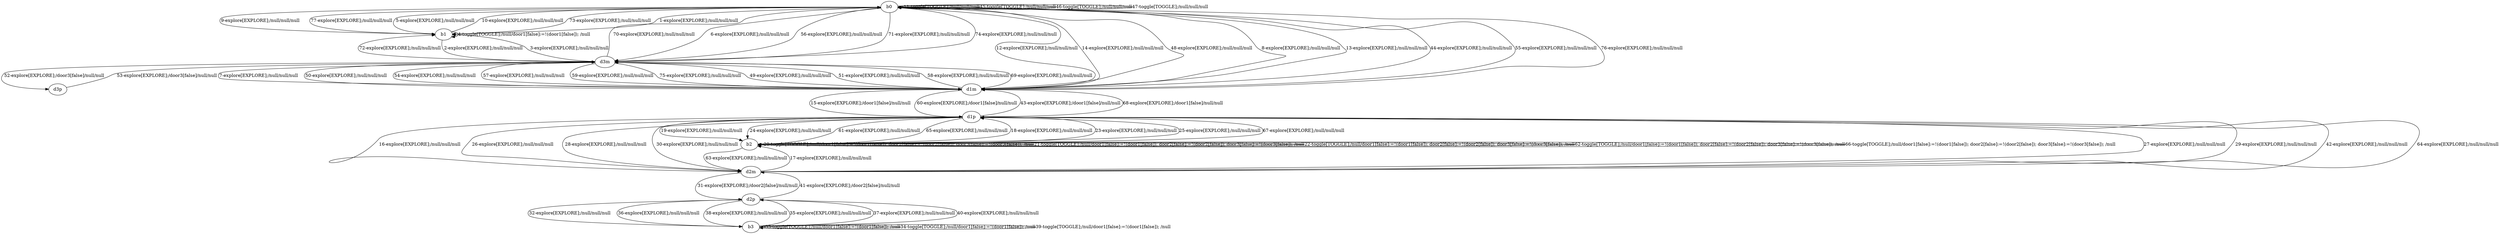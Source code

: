 # Total number of goals covered by this test: 2
# d3m --> d3p
# d3p --> d3m

digraph g {
"b0" -> "b1" [label = "1-explore[EXPLORE];/null/null/null"];
"b1" -> "d3m" [label = "2-explore[EXPLORE];/null/null/null"];
"d3m" -> "b1" [label = "3-explore[EXPLORE];/null/null/null"];
"b1" -> "b1" [label = "4-toggle[TOGGLE];/null/door1[false]:=!(door1[false]); /null"];
"b1" -> "b0" [label = "5-explore[EXPLORE];/null/null/null"];
"b0" -> "d3m" [label = "6-explore[EXPLORE];/null/null/null"];
"d3m" -> "d1m" [label = "7-explore[EXPLORE];/null/null/null"];
"d1m" -> "b0" [label = "8-explore[EXPLORE];/null/null/null"];
"b0" -> "b1" [label = "9-explore[EXPLORE];/null/null/null"];
"b1" -> "b0" [label = "10-explore[EXPLORE];/null/null/null"];
"b0" -> "b0" [label = "11-toggle[TOGGLE];/null/null/null"];
"b0" -> "d1m" [label = "12-explore[EXPLORE];/null/null/null"];
"d1m" -> "b0" [label = "13-explore[EXPLORE];/null/null/null"];
"b0" -> "d1m" [label = "14-explore[EXPLORE];/null/null/null"];
"d1m" -> "d1p" [label = "15-explore[EXPLORE];/door1[false]/null/null"];
"d1p" -> "d2m" [label = "16-explore[EXPLORE];/null/null/null"];
"d2m" -> "b2" [label = "17-explore[EXPLORE];/null/null/null"];
"b2" -> "d1p" [label = "18-explore[EXPLORE];/null/null/null"];
"d1p" -> "b2" [label = "19-explore[EXPLORE];/null/null/null"];
"b2" -> "b2" [label = "20-toggle[TOGGLE];/null/door1[false]:=!(door1[false]); door2[false]:=!(door2[false]); door3[false]:=!(door3[false]); /null"];
"b2" -> "b2" [label = "21-toggle[TOGGLE];/null/door1[false]:=!(door1[false]); door2[false]:=!(door2[false]); door3[false]:=!(door3[false]); /null"];
"b2" -> "b2" [label = "22-toggle[TOGGLE];/null/door1[false]:=!(door1[false]); door2[false]:=!(door2[false]); door3[false]:=!(door3[false]); /null"];
"b2" -> "d1p" [label = "23-explore[EXPLORE];/null/null/null"];
"d1p" -> "b2" [label = "24-explore[EXPLORE];/null/null/null"];
"b2" -> "d1p" [label = "25-explore[EXPLORE];/null/null/null"];
"d1p" -> "d2m" [label = "26-explore[EXPLORE];/null/null/null"];
"d2m" -> "d1p" [label = "27-explore[EXPLORE];/null/null/null"];
"d1p" -> "d2m" [label = "28-explore[EXPLORE];/null/null/null"];
"d2m" -> "d1p" [label = "29-explore[EXPLORE];/null/null/null"];
"d1p" -> "d2m" [label = "30-explore[EXPLORE];/null/null/null"];
"d2m" -> "d2p" [label = "31-explore[EXPLORE];/door2[false]/null/null"];
"d2p" -> "b3" [label = "32-explore[EXPLORE];/null/null/null"];
"b3" -> "b3" [label = "33-toggle[TOGGLE];/null/door1[false]:=!(door1[false]); /null"];
"b3" -> "b3" [label = "34-toggle[TOGGLE];/null/door1[false]:=!(door1[false]); /null"];
"b3" -> "d2p" [label = "35-explore[EXPLORE];/null/null/null"];
"d2p" -> "b3" [label = "36-explore[EXPLORE];/null/null/null"];
"b3" -> "d2p" [label = "37-explore[EXPLORE];/null/null/null"];
"d2p" -> "b3" [label = "38-explore[EXPLORE];/null/null/null"];
"b3" -> "b3" [label = "39-toggle[TOGGLE];/null/door1[false]:=!(door1[false]); /null"];
"b3" -> "d2p" [label = "40-explore[EXPLORE];/null/null/null"];
"d2p" -> "d2m" [label = "41-explore[EXPLORE];/door2[false]/null/null"];
"d2m" -> "d1p" [label = "42-explore[EXPLORE];/null/null/null"];
"d1p" -> "d1m" [label = "43-explore[EXPLORE];/door1[false]/null/null"];
"d1m" -> "b0" [label = "44-explore[EXPLORE];/null/null/null"];
"b0" -> "b0" [label = "45-toggle[TOGGLE];/null/null/null"];
"b0" -> "b0" [label = "46-toggle[TOGGLE];/null/null/null"];
"b0" -> "b0" [label = "47-toggle[TOGGLE];/null/null/null"];
"b0" -> "d1m" [label = "48-explore[EXPLORE];/null/null/null"];
"d1m" -> "d3m" [label = "49-explore[EXPLORE];/null/null/null"];
"d3m" -> "d1m" [label = "50-explore[EXPLORE];/null/null/null"];
"d1m" -> "d3m" [label = "51-explore[EXPLORE];/null/null/null"];
"d3m" -> "d3p" [label = "52-explore[EXPLORE];/door3[false]/null/null"];
"d3p" -> "d3m" [label = "53-explore[EXPLORE];/door3[false]/null/null"];
"d3m" -> "d1m" [label = "54-explore[EXPLORE];/null/null/null"];
"d1m" -> "b0" [label = "55-explore[EXPLORE];/null/null/null"];
"b0" -> "d3m" [label = "56-explore[EXPLORE];/null/null/null"];
"d3m" -> "d1m" [label = "57-explore[EXPLORE];/null/null/null"];
"d1m" -> "d3m" [label = "58-explore[EXPLORE];/null/null/null"];
"d3m" -> "d1m" [label = "59-explore[EXPLORE];/null/null/null"];
"d1m" -> "d1p" [label = "60-explore[EXPLORE];/door1[false]/null/null"];
"d1p" -> "b2" [label = "61-explore[EXPLORE];/null/null/null"];
"b2" -> "b2" [label = "62-toggle[TOGGLE];/null/door1[false]:=!(door1[false]); door2[false]:=!(door2[false]); door3[false]:=!(door3[false]); /null"];
"b2" -> "d2m" [label = "63-explore[EXPLORE];/null/null/null"];
"d2m" -> "d1p" [label = "64-explore[EXPLORE];/null/null/null"];
"d1p" -> "b2" [label = "65-explore[EXPLORE];/null/null/null"];
"b2" -> "b2" [label = "66-toggle[TOGGLE];/null/door1[false]:=!(door1[false]); door2[false]:=!(door2[false]); door3[false]:=!(door3[false]); /null"];
"b2" -> "d1p" [label = "67-explore[EXPLORE];/null/null/null"];
"d1p" -> "d1m" [label = "68-explore[EXPLORE];/door1[false]/null/null"];
"d1m" -> "d3m" [label = "69-explore[EXPLORE];/null/null/null"];
"d3m" -> "b0" [label = "70-explore[EXPLORE];/null/null/null"];
"b0" -> "d3m" [label = "71-explore[EXPLORE];/null/null/null"];
"d3m" -> "b1" [label = "72-explore[EXPLORE];/null/null/null"];
"b1" -> "b0" [label = "73-explore[EXPLORE];/null/null/null"];
"b0" -> "d3m" [label = "74-explore[EXPLORE];/null/null/null"];
"d3m" -> "d1m" [label = "75-explore[EXPLORE];/null/null/null"];
"d1m" -> "b0" [label = "76-explore[EXPLORE];/null/null/null"];
"b0" -> "b1" [label = "77-explore[EXPLORE];/null/null/null"];
}
